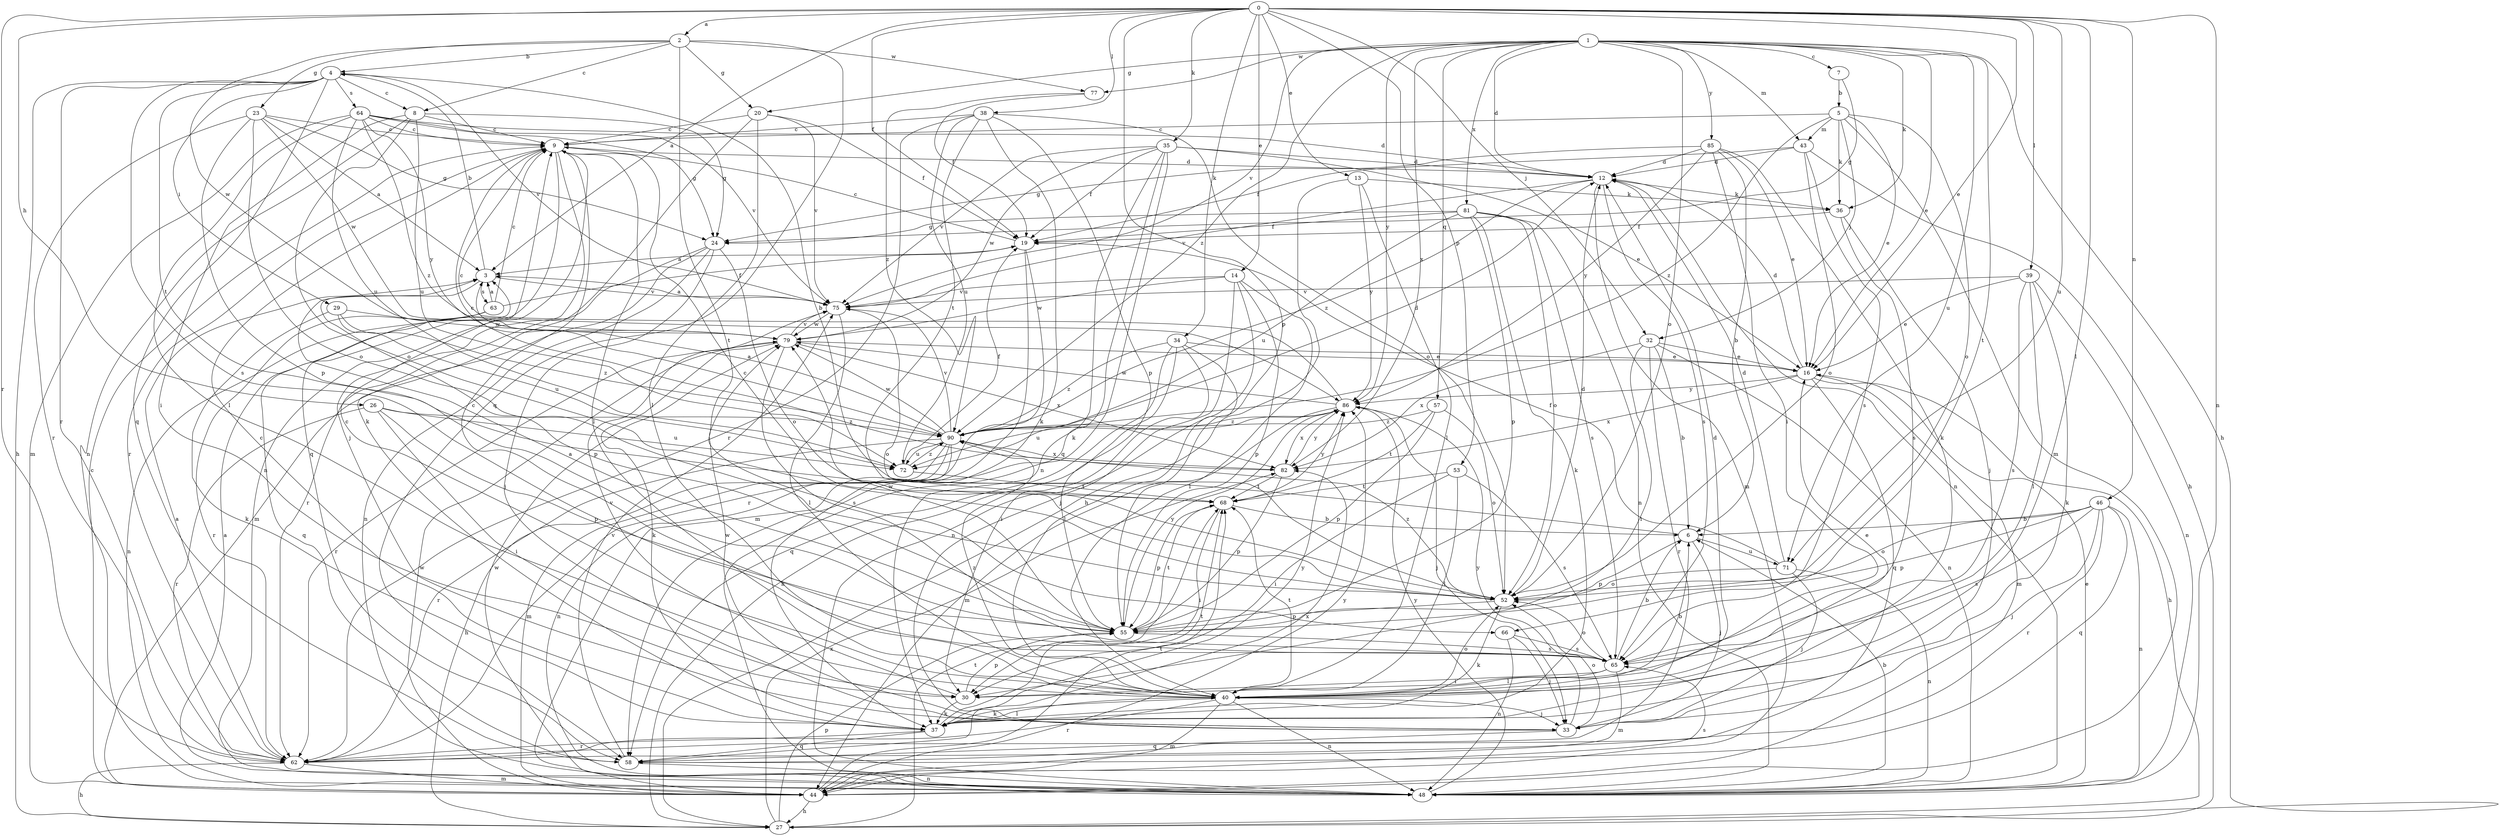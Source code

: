 strict digraph  {
0;
1;
2;
3;
4;
5;
6;
7;
8;
9;
12;
13;
14;
16;
19;
20;
23;
24;
26;
27;
29;
30;
32;
33;
34;
35;
36;
37;
38;
39;
40;
43;
44;
46;
48;
52;
53;
55;
57;
58;
62;
63;
64;
65;
66;
68;
71;
72;
75;
77;
79;
81;
82;
85;
86;
90;
0 -> 2  [label=a];
0 -> 3  [label=a];
0 -> 13  [label=e];
0 -> 14  [label=e];
0 -> 16  [label=e];
0 -> 19  [label=f];
0 -> 26  [label=h];
0 -> 32  [label=j];
0 -> 34  [label=k];
0 -> 35  [label=k];
0 -> 38  [label=l];
0 -> 39  [label=l];
0 -> 40  [label=l];
0 -> 46  [label=n];
0 -> 48  [label=n];
0 -> 53  [label=p];
0 -> 55  [label=p];
0 -> 62  [label=r];
0 -> 71  [label=u];
1 -> 7  [label=c];
1 -> 12  [label=d];
1 -> 16  [label=e];
1 -> 20  [label=g];
1 -> 27  [label=h];
1 -> 36  [label=k];
1 -> 43  [label=m];
1 -> 52  [label=o];
1 -> 57  [label=q];
1 -> 66  [label=t];
1 -> 71  [label=u];
1 -> 75  [label=v];
1 -> 77  [label=w];
1 -> 81  [label=x];
1 -> 82  [label=x];
1 -> 85  [label=y];
1 -> 86  [label=y];
1 -> 90  [label=z];
2 -> 4  [label=b];
2 -> 8  [label=c];
2 -> 20  [label=g];
2 -> 23  [label=g];
2 -> 58  [label=q];
2 -> 66  [label=t];
2 -> 77  [label=w];
2 -> 79  [label=w];
3 -> 4  [label=b];
3 -> 55  [label=p];
3 -> 63  [label=s];
3 -> 75  [label=v];
4 -> 8  [label=c];
4 -> 27  [label=h];
4 -> 29  [label=i];
4 -> 58  [label=q];
4 -> 62  [label=r];
4 -> 64  [label=s];
4 -> 65  [label=s];
4 -> 68  [label=t];
4 -> 75  [label=v];
5 -> 9  [label=c];
5 -> 16  [label=e];
5 -> 32  [label=j];
5 -> 36  [label=k];
5 -> 43  [label=m];
5 -> 44  [label=m];
5 -> 52  [label=o];
5 -> 90  [label=z];
6 -> 4  [label=b];
6 -> 33  [label=j];
6 -> 55  [label=p];
6 -> 71  [label=u];
7 -> 5  [label=b];
7 -> 24  [label=g];
8 -> 9  [label=c];
8 -> 24  [label=g];
8 -> 30  [label=i];
8 -> 48  [label=n];
8 -> 52  [label=o];
8 -> 72  [label=u];
9 -> 12  [label=d];
9 -> 33  [label=j];
9 -> 40  [label=l];
9 -> 48  [label=n];
9 -> 58  [label=q];
9 -> 62  [label=r];
12 -> 36  [label=k];
12 -> 44  [label=m];
12 -> 48  [label=n];
12 -> 65  [label=s];
12 -> 75  [label=v];
12 -> 90  [label=z];
13 -> 27  [label=h];
13 -> 36  [label=k];
13 -> 40  [label=l];
13 -> 86  [label=y];
14 -> 33  [label=j];
14 -> 40  [label=l];
14 -> 48  [label=n];
14 -> 55  [label=p];
14 -> 75  [label=v];
14 -> 79  [label=w];
16 -> 12  [label=d];
16 -> 27  [label=h];
16 -> 44  [label=m];
16 -> 58  [label=q];
16 -> 82  [label=x];
16 -> 86  [label=y];
19 -> 3  [label=a];
19 -> 9  [label=c];
19 -> 44  [label=m];
19 -> 62  [label=r];
20 -> 9  [label=c];
20 -> 19  [label=f];
20 -> 37  [label=k];
20 -> 40  [label=l];
20 -> 75  [label=v];
23 -> 3  [label=a];
23 -> 9  [label=c];
23 -> 24  [label=g];
23 -> 52  [label=o];
23 -> 55  [label=p];
23 -> 62  [label=r];
23 -> 79  [label=w];
24 -> 33  [label=j];
24 -> 44  [label=m];
24 -> 48  [label=n];
24 -> 52  [label=o];
24 -> 62  [label=r];
26 -> 30  [label=i];
26 -> 55  [label=p];
26 -> 62  [label=r];
26 -> 72  [label=u];
26 -> 90  [label=z];
27 -> 55  [label=p];
27 -> 68  [label=t];
27 -> 82  [label=x];
29 -> 37  [label=k];
29 -> 72  [label=u];
29 -> 79  [label=w];
29 -> 90  [label=z];
30 -> 37  [label=k];
30 -> 55  [label=p];
30 -> 75  [label=v];
32 -> 6  [label=b];
32 -> 16  [label=e];
32 -> 30  [label=i];
32 -> 48  [label=n];
32 -> 62  [label=r];
32 -> 82  [label=x];
33 -> 52  [label=o];
33 -> 58  [label=q];
33 -> 79  [label=w];
33 -> 86  [label=y];
34 -> 16  [label=e];
34 -> 27  [label=h];
34 -> 30  [label=i];
34 -> 40  [label=l];
34 -> 58  [label=q];
34 -> 90  [label=z];
35 -> 12  [label=d];
35 -> 16  [label=e];
35 -> 19  [label=f];
35 -> 37  [label=k];
35 -> 48  [label=n];
35 -> 58  [label=q];
35 -> 75  [label=v];
35 -> 79  [label=w];
36 -> 19  [label=f];
36 -> 33  [label=j];
36 -> 65  [label=s];
37 -> 9  [label=c];
37 -> 40  [label=l];
37 -> 58  [label=q];
37 -> 62  [label=r];
37 -> 68  [label=t];
37 -> 86  [label=y];
38 -> 9  [label=c];
38 -> 37  [label=k];
38 -> 52  [label=o];
38 -> 55  [label=p];
38 -> 62  [label=r];
38 -> 68  [label=t];
38 -> 72  [label=u];
39 -> 16  [label=e];
39 -> 37  [label=k];
39 -> 40  [label=l];
39 -> 48  [label=n];
39 -> 65  [label=s];
39 -> 75  [label=v];
40 -> 6  [label=b];
40 -> 9  [label=c];
40 -> 12  [label=d];
40 -> 16  [label=e];
40 -> 33  [label=j];
40 -> 37  [label=k];
40 -> 44  [label=m];
40 -> 48  [label=n];
40 -> 52  [label=o];
40 -> 62  [label=r];
40 -> 68  [label=t];
40 -> 90  [label=z];
43 -> 12  [label=d];
43 -> 19  [label=f];
43 -> 27  [label=h];
43 -> 52  [label=o];
43 -> 65  [label=s];
44 -> 9  [label=c];
44 -> 27  [label=h];
44 -> 65  [label=s];
44 -> 68  [label=t];
44 -> 79  [label=w];
44 -> 86  [label=y];
46 -> 6  [label=b];
46 -> 33  [label=j];
46 -> 48  [label=n];
46 -> 52  [label=o];
46 -> 55  [label=p];
46 -> 58  [label=q];
46 -> 62  [label=r];
46 -> 65  [label=s];
48 -> 3  [label=a];
48 -> 6  [label=b];
48 -> 16  [label=e];
48 -> 79  [label=w];
48 -> 86  [label=y];
52 -> 9  [label=c];
52 -> 12  [label=d];
52 -> 37  [label=k];
52 -> 55  [label=p];
52 -> 90  [label=z];
53 -> 30  [label=i];
53 -> 40  [label=l];
53 -> 65  [label=s];
53 -> 68  [label=t];
55 -> 3  [label=a];
55 -> 65  [label=s];
55 -> 68  [label=t];
55 -> 79  [label=w];
55 -> 86  [label=y];
57 -> 52  [label=o];
57 -> 55  [label=p];
57 -> 68  [label=t];
57 -> 90  [label=z];
58 -> 48  [label=n];
58 -> 75  [label=v];
58 -> 82  [label=x];
62 -> 3  [label=a];
62 -> 27  [label=h];
62 -> 44  [label=m];
63 -> 3  [label=a];
63 -> 9  [label=c];
63 -> 19  [label=f];
63 -> 48  [label=n];
63 -> 58  [label=q];
63 -> 62  [label=r];
64 -> 9  [label=c];
64 -> 12  [label=d];
64 -> 24  [label=g];
64 -> 40  [label=l];
64 -> 44  [label=m];
64 -> 72  [label=u];
64 -> 75  [label=v];
64 -> 86  [label=y];
64 -> 90  [label=z];
65 -> 6  [label=b];
65 -> 9  [label=c];
65 -> 30  [label=i];
65 -> 40  [label=l];
65 -> 44  [label=m];
65 -> 52  [label=o];
66 -> 33  [label=j];
66 -> 48  [label=n];
66 -> 65  [label=s];
68 -> 6  [label=b];
68 -> 30  [label=i];
68 -> 55  [label=p];
68 -> 86  [label=y];
71 -> 12  [label=d];
71 -> 19  [label=f];
71 -> 33  [label=j];
71 -> 48  [label=n];
71 -> 52  [label=o];
72 -> 19  [label=f];
72 -> 68  [label=t];
72 -> 90  [label=z];
75 -> 3  [label=a];
75 -> 40  [label=l];
75 -> 52  [label=o];
75 -> 79  [label=w];
77 -> 19  [label=f];
77 -> 90  [label=z];
79 -> 16  [label=e];
79 -> 37  [label=k];
79 -> 62  [label=r];
79 -> 65  [label=s];
79 -> 75  [label=v];
79 -> 82  [label=x];
81 -> 19  [label=f];
81 -> 24  [label=g];
81 -> 37  [label=k];
81 -> 48  [label=n];
81 -> 52  [label=o];
81 -> 55  [label=p];
81 -> 65  [label=s];
81 -> 72  [label=u];
82 -> 9  [label=c];
82 -> 55  [label=p];
82 -> 68  [label=t];
82 -> 86  [label=y];
85 -> 6  [label=b];
85 -> 12  [label=d];
85 -> 16  [label=e];
85 -> 24  [label=g];
85 -> 30  [label=i];
85 -> 37  [label=k];
85 -> 86  [label=y];
86 -> 9  [label=c];
86 -> 33  [label=j];
86 -> 44  [label=m];
86 -> 72  [label=u];
86 -> 79  [label=w];
86 -> 82  [label=x];
86 -> 90  [label=z];
90 -> 3  [label=a];
90 -> 12  [label=d];
90 -> 27  [label=h];
90 -> 44  [label=m];
90 -> 48  [label=n];
90 -> 62  [label=r];
90 -> 72  [label=u];
90 -> 75  [label=v];
90 -> 79  [label=w];
90 -> 82  [label=x];
}
